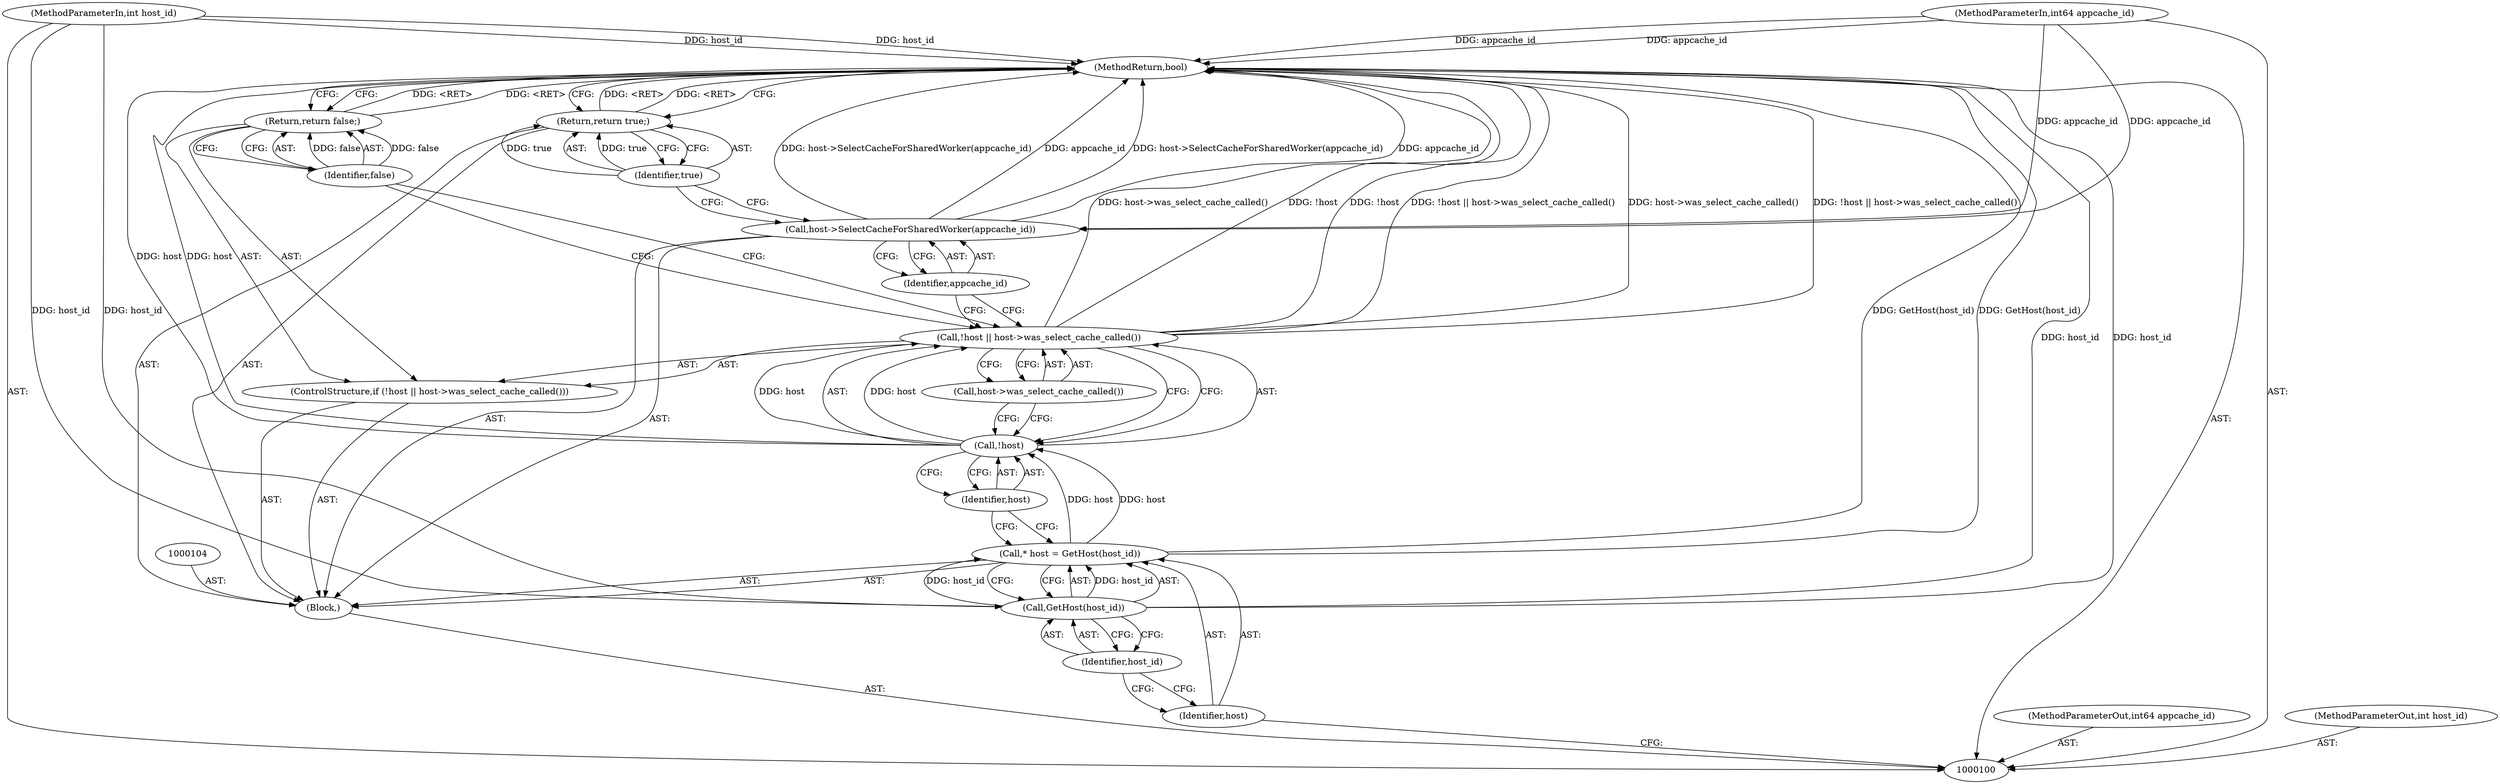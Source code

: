 digraph "1_Chrome_2cb006bc9d3ad16353ed49c2b75faea618156d0f_1" {
"1000120" [label="(MethodReturn,bool)"];
"1000102" [label="(MethodParameterIn,int64 appcache_id)"];
"1000154" [label="(MethodParameterOut,int64 appcache_id)"];
"1000103" [label="(Block,)"];
"1000101" [label="(MethodParameterIn,int host_id)"];
"1000153" [label="(MethodParameterOut,int host_id)"];
"1000105" [label="(Call,* host = GetHost(host_id))"];
"1000106" [label="(Identifier,host)"];
"1000107" [label="(Call,GetHost(host_id))"];
"1000108" [label="(Identifier,host_id)"];
"1000113" [label="(Call,host->was_select_cache_called())"];
"1000109" [label="(ControlStructure,if (!host || host->was_select_cache_called()))"];
"1000110" [label="(Call,!host || host->was_select_cache_called())"];
"1000111" [label="(Call,!host)"];
"1000112" [label="(Identifier,host)"];
"1000115" [label="(Identifier,false)"];
"1000114" [label="(Return,return false;)"];
"1000116" [label="(Call,host->SelectCacheForSharedWorker(appcache_id))"];
"1000117" [label="(Identifier,appcache_id)"];
"1000118" [label="(Return,return true;)"];
"1000119" [label="(Identifier,true)"];
"1000120" -> "1000100"  [label="AST: "];
"1000120" -> "1000114"  [label="CFG: "];
"1000120" -> "1000118"  [label="CFG: "];
"1000116" -> "1000120"  [label="DDG: appcache_id"];
"1000116" -> "1000120"  [label="DDG: host->SelectCacheForSharedWorker(appcache_id)"];
"1000107" -> "1000120"  [label="DDG: host_id"];
"1000105" -> "1000120"  [label="DDG: GetHost(host_id)"];
"1000102" -> "1000120"  [label="DDG: appcache_id"];
"1000111" -> "1000120"  [label="DDG: host"];
"1000110" -> "1000120"  [label="DDG: host->was_select_cache_called()"];
"1000110" -> "1000120"  [label="DDG: !host || host->was_select_cache_called()"];
"1000110" -> "1000120"  [label="DDG: !host"];
"1000101" -> "1000120"  [label="DDG: host_id"];
"1000118" -> "1000120"  [label="DDG: <RET>"];
"1000114" -> "1000120"  [label="DDG: <RET>"];
"1000102" -> "1000100"  [label="AST: "];
"1000102" -> "1000120"  [label="DDG: appcache_id"];
"1000102" -> "1000116"  [label="DDG: appcache_id"];
"1000154" -> "1000100"  [label="AST: "];
"1000103" -> "1000100"  [label="AST: "];
"1000104" -> "1000103"  [label="AST: "];
"1000105" -> "1000103"  [label="AST: "];
"1000109" -> "1000103"  [label="AST: "];
"1000116" -> "1000103"  [label="AST: "];
"1000118" -> "1000103"  [label="AST: "];
"1000101" -> "1000100"  [label="AST: "];
"1000101" -> "1000120"  [label="DDG: host_id"];
"1000101" -> "1000107"  [label="DDG: host_id"];
"1000153" -> "1000100"  [label="AST: "];
"1000105" -> "1000103"  [label="AST: "];
"1000105" -> "1000107"  [label="CFG: "];
"1000106" -> "1000105"  [label="AST: "];
"1000107" -> "1000105"  [label="AST: "];
"1000112" -> "1000105"  [label="CFG: "];
"1000105" -> "1000120"  [label="DDG: GetHost(host_id)"];
"1000107" -> "1000105"  [label="DDG: host_id"];
"1000105" -> "1000111"  [label="DDG: host"];
"1000106" -> "1000105"  [label="AST: "];
"1000106" -> "1000100"  [label="CFG: "];
"1000108" -> "1000106"  [label="CFG: "];
"1000107" -> "1000105"  [label="AST: "];
"1000107" -> "1000108"  [label="CFG: "];
"1000108" -> "1000107"  [label="AST: "];
"1000105" -> "1000107"  [label="CFG: "];
"1000107" -> "1000120"  [label="DDG: host_id"];
"1000107" -> "1000105"  [label="DDG: host_id"];
"1000101" -> "1000107"  [label="DDG: host_id"];
"1000108" -> "1000107"  [label="AST: "];
"1000108" -> "1000106"  [label="CFG: "];
"1000107" -> "1000108"  [label="CFG: "];
"1000113" -> "1000110"  [label="AST: "];
"1000113" -> "1000111"  [label="CFG: "];
"1000110" -> "1000113"  [label="CFG: "];
"1000109" -> "1000103"  [label="AST: "];
"1000110" -> "1000109"  [label="AST: "];
"1000114" -> "1000109"  [label="AST: "];
"1000110" -> "1000109"  [label="AST: "];
"1000110" -> "1000111"  [label="CFG: "];
"1000110" -> "1000113"  [label="CFG: "];
"1000111" -> "1000110"  [label="AST: "];
"1000113" -> "1000110"  [label="AST: "];
"1000115" -> "1000110"  [label="CFG: "];
"1000117" -> "1000110"  [label="CFG: "];
"1000110" -> "1000120"  [label="DDG: host->was_select_cache_called()"];
"1000110" -> "1000120"  [label="DDG: !host || host->was_select_cache_called()"];
"1000110" -> "1000120"  [label="DDG: !host"];
"1000111" -> "1000110"  [label="DDG: host"];
"1000111" -> "1000110"  [label="AST: "];
"1000111" -> "1000112"  [label="CFG: "];
"1000112" -> "1000111"  [label="AST: "];
"1000113" -> "1000111"  [label="CFG: "];
"1000110" -> "1000111"  [label="CFG: "];
"1000111" -> "1000120"  [label="DDG: host"];
"1000111" -> "1000110"  [label="DDG: host"];
"1000105" -> "1000111"  [label="DDG: host"];
"1000112" -> "1000111"  [label="AST: "];
"1000112" -> "1000105"  [label="CFG: "];
"1000111" -> "1000112"  [label="CFG: "];
"1000115" -> "1000114"  [label="AST: "];
"1000115" -> "1000110"  [label="CFG: "];
"1000114" -> "1000115"  [label="CFG: "];
"1000115" -> "1000114"  [label="DDG: false"];
"1000114" -> "1000109"  [label="AST: "];
"1000114" -> "1000115"  [label="CFG: "];
"1000115" -> "1000114"  [label="AST: "];
"1000120" -> "1000114"  [label="CFG: "];
"1000114" -> "1000120"  [label="DDG: <RET>"];
"1000115" -> "1000114"  [label="DDG: false"];
"1000116" -> "1000103"  [label="AST: "];
"1000116" -> "1000117"  [label="CFG: "];
"1000117" -> "1000116"  [label="AST: "];
"1000119" -> "1000116"  [label="CFG: "];
"1000116" -> "1000120"  [label="DDG: appcache_id"];
"1000116" -> "1000120"  [label="DDG: host->SelectCacheForSharedWorker(appcache_id)"];
"1000102" -> "1000116"  [label="DDG: appcache_id"];
"1000117" -> "1000116"  [label="AST: "];
"1000117" -> "1000110"  [label="CFG: "];
"1000116" -> "1000117"  [label="CFG: "];
"1000118" -> "1000103"  [label="AST: "];
"1000118" -> "1000119"  [label="CFG: "];
"1000119" -> "1000118"  [label="AST: "];
"1000120" -> "1000118"  [label="CFG: "];
"1000118" -> "1000120"  [label="DDG: <RET>"];
"1000119" -> "1000118"  [label="DDG: true"];
"1000119" -> "1000118"  [label="AST: "];
"1000119" -> "1000116"  [label="CFG: "];
"1000118" -> "1000119"  [label="CFG: "];
"1000119" -> "1000118"  [label="DDG: true"];
}
